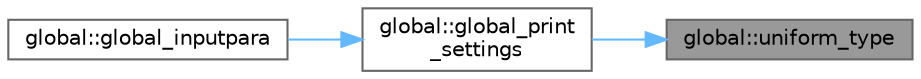 digraph "global::uniform_type"
{
 // LATEX_PDF_SIZE
  bgcolor="transparent";
  edge [fontname=Helvetica,fontsize=10,labelfontname=Helvetica,labelfontsize=10];
  node [fontname=Helvetica,fontsize=10,shape=box,height=0.2,width=0.4];
  rankdir="RL";
  Node1 [id="Node000001",label="global::uniform_type",height=0.2,width=0.4,color="gray40", fillcolor="grey60", style="filled", fontcolor="black",tooltip=" "];
  Node1 -> Node2 [id="edge1_Node000001_Node000002",dir="back",color="steelblue1",style="solid",tooltip=" "];
  Node2 [id="Node000002",label="global::global_print\l_settings",height=0.2,width=0.4,color="grey40", fillcolor="white", style="filled",URL="$namespaceglobal.html#a815507ebe28a87c3d2a5838296ff532e",tooltip=" "];
  Node2 -> Node3 [id="edge2_Node000002_Node000003",dir="back",color="steelblue1",style="solid",tooltip=" "];
  Node3 [id="Node000003",label="global::global_inputpara",height=0.2,width=0.4,color="grey40", fillcolor="white", style="filled",URL="$namespaceglobal.html#ac3c4a9e1a04fa53294db970883f9a5dc",tooltip=" "];
}
